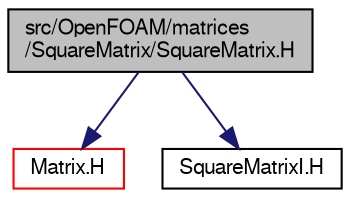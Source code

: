 digraph "src/OpenFOAM/matrices/SquareMatrix/SquareMatrix.H"
{
  bgcolor="transparent";
  edge [fontname="FreeSans",fontsize="10",labelfontname="FreeSans",labelfontsize="10"];
  node [fontname="FreeSans",fontsize="10",shape=record];
  Node0 [label="src/OpenFOAM/matrices\l/SquareMatrix/SquareMatrix.H",height=0.2,width=0.4,color="black", fillcolor="grey75", style="filled", fontcolor="black"];
  Node0 -> Node1 [color="midnightblue",fontsize="10",style="solid",fontname="FreeSans"];
  Node1 [label="Matrix.H",height=0.2,width=0.4,color="red",URL="$a11006.html"];
  Node0 -> Node50 [color="midnightblue",fontsize="10",style="solid",fontname="FreeSans"];
  Node50 [label="SquareMatrixI.H",height=0.2,width=0.4,color="black",URL="$a11060.html"];
}
